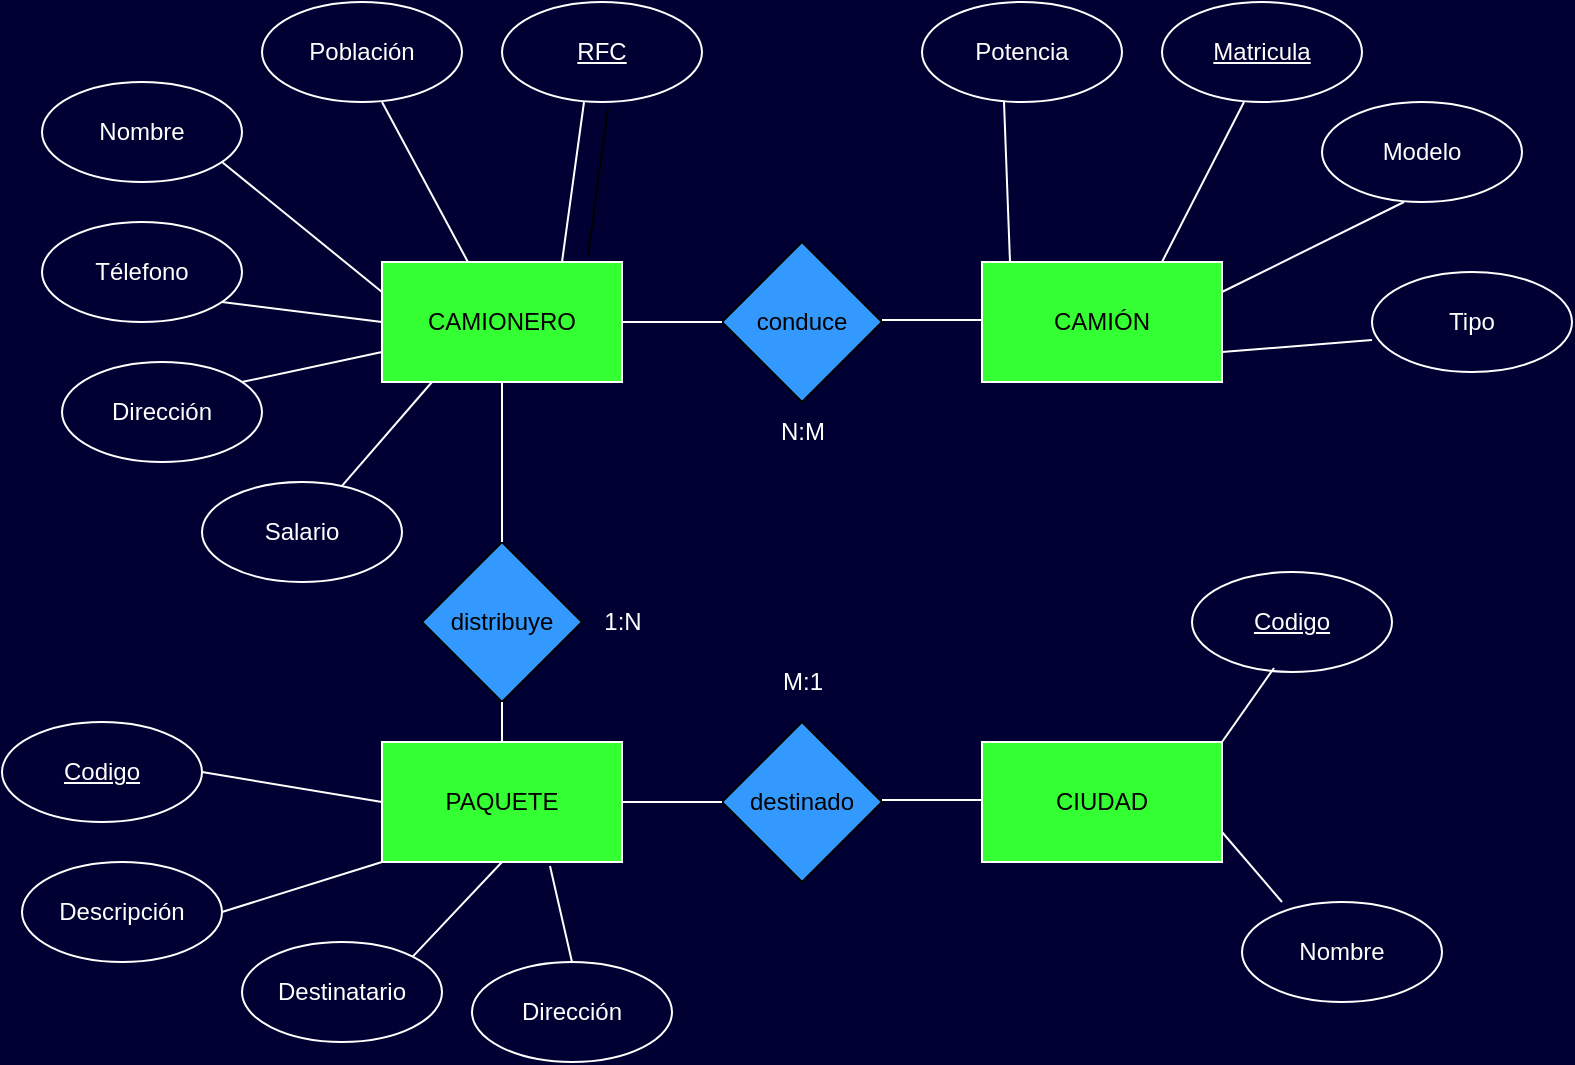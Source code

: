 <mxfile version="21.7.0" type="github">
  <diagram name="Página-1" id="H_9z4XiNr1iYHsZXEgPZ">
    <mxGraphModel dx="1035" dy="607" grid="1" gridSize="10" guides="1" tooltips="1" connect="1" arrows="1" fold="1" page="1" pageScale="1" pageWidth="827" pageHeight="1169" background="#000033" math="0" shadow="0">
      <root>
        <mxCell id="0" />
        <mxCell id="1" parent="0" />
        <mxCell id="esi2cajje_tVkEboG6L--1" value="CAMIONERO" style="rounded=0;whiteSpace=wrap;html=1;strokeColor=#FFFFFF;fillColor=#33FF33;" vertex="1" parent="1">
          <mxGeometry x="220" y="160" width="120" height="60" as="geometry" />
        </mxCell>
        <mxCell id="esi2cajje_tVkEboG6L--7" value="Nombre" style="ellipse;whiteSpace=wrap;html=1;fillColor=#000033;fontColor=#FFFFFF;strokeColor=#FFFFFF;" vertex="1" parent="1">
          <mxGeometry x="50" y="70" width="100" height="50" as="geometry" />
        </mxCell>
        <mxCell id="esi2cajje_tVkEboG6L--11" value="" style="endArrow=none;html=1;rounded=0;entryX=0.43;entryY=1.06;entryDx=0;entryDy=0;entryPerimeter=0;exitX=0.858;exitY=-0.05;exitDx=0;exitDy=0;exitPerimeter=0;" edge="1" parent="1" source="esi2cajje_tVkEboG6L--1">
          <mxGeometry width="50" height="50" relative="1" as="geometry">
            <mxPoint x="320" y="220" as="sourcePoint" />
            <mxPoint x="333" y="83" as="targetPoint" />
          </mxGeometry>
        </mxCell>
        <mxCell id="esi2cajje_tVkEboG6L--12" value="Población" style="ellipse;whiteSpace=wrap;html=1;fillColor=#000033;fontColor=#FFFFFF;strokeColor=#FFFFFF;" vertex="1" parent="1">
          <mxGeometry x="160" y="30" width="100" height="50" as="geometry" />
        </mxCell>
        <mxCell id="esi2cajje_tVkEboG6L--13" value="&lt;u&gt;RFC&lt;/u&gt;" style="ellipse;whiteSpace=wrap;html=1;fillColor=#000033;fontColor=#FFFFFF;strokeColor=#FFFFFF;" vertex="1" parent="1">
          <mxGeometry x="280" y="30" width="100" height="50" as="geometry" />
        </mxCell>
        <mxCell id="esi2cajje_tVkEboG6L--14" value="Télefono" style="ellipse;whiteSpace=wrap;html=1;fillColor=#000033;fontColor=#FFFFFF;strokeColor=#FFFFFF;" vertex="1" parent="1">
          <mxGeometry x="50" y="140" width="100" height="50" as="geometry" />
        </mxCell>
        <mxCell id="esi2cajje_tVkEboG6L--16" value="Dirección" style="ellipse;whiteSpace=wrap;html=1;fillColor=#000033;fontColor=#FFFFFF;strokeColor=#FFFFFF;" vertex="1" parent="1">
          <mxGeometry x="60" y="210" width="100" height="50" as="geometry" />
        </mxCell>
        <mxCell id="esi2cajje_tVkEboG6L--17" value="Salario" style="ellipse;whiteSpace=wrap;html=1;fillColor=#000033;fontColor=#FFFFFF;strokeColor=#FFFFFF;" vertex="1" parent="1">
          <mxGeometry x="130" y="270" width="100" height="50" as="geometry" />
        </mxCell>
        <mxCell id="esi2cajje_tVkEboG6L--18" value="" style="endArrow=none;html=1;rounded=0;entryX=0.41;entryY=1;entryDx=0;entryDy=0;entryPerimeter=0;exitX=0.75;exitY=0;exitDx=0;exitDy=0;strokeColor=#FFFFFF;" edge="1" parent="1" source="esi2cajje_tVkEboG6L--1" target="esi2cajje_tVkEboG6L--13">
          <mxGeometry width="50" height="50" relative="1" as="geometry">
            <mxPoint x="320" y="220" as="sourcePoint" />
            <mxPoint x="370" y="170" as="targetPoint" />
          </mxGeometry>
        </mxCell>
        <mxCell id="esi2cajje_tVkEboG6L--19" value="" style="endArrow=none;html=1;rounded=0;entryX=0.41;entryY=1;entryDx=0;entryDy=0;entryPerimeter=0;exitX=0.358;exitY=0;exitDx=0;exitDy=0;strokeColor=#FFFFFF;exitPerimeter=0;" edge="1" parent="1" source="esi2cajje_tVkEboG6L--1">
          <mxGeometry width="50" height="50" relative="1" as="geometry">
            <mxPoint x="209" y="160" as="sourcePoint" />
            <mxPoint x="220" y="80" as="targetPoint" />
          </mxGeometry>
        </mxCell>
        <mxCell id="esi2cajje_tVkEboG6L--20" value="" style="endArrow=none;html=1;rounded=0;entryX=0.41;entryY=1;entryDx=0;entryDy=0;entryPerimeter=0;exitX=0;exitY=0.25;exitDx=0;exitDy=0;strokeColor=#FFFFFF;" edge="1" parent="1" source="esi2cajje_tVkEboG6L--1">
          <mxGeometry width="50" height="50" relative="1" as="geometry">
            <mxPoint x="183" y="190" as="sourcePoint" />
            <mxPoint x="140" y="110" as="targetPoint" />
          </mxGeometry>
        </mxCell>
        <mxCell id="esi2cajje_tVkEboG6L--21" value="" style="endArrow=none;html=1;rounded=0;entryX=0.41;entryY=1;entryDx=0;entryDy=0;entryPerimeter=0;exitX=0;exitY=0.5;exitDx=0;exitDy=0;strokeColor=#FFFFFF;" edge="1" parent="1" source="esi2cajje_tVkEboG6L--1">
          <mxGeometry width="50" height="50" relative="1" as="geometry">
            <mxPoint x="220" y="245" as="sourcePoint" />
            <mxPoint x="140" y="180" as="targetPoint" />
          </mxGeometry>
        </mxCell>
        <mxCell id="esi2cajje_tVkEboG6L--22" value="" style="endArrow=none;html=1;rounded=0;entryX=0.41;entryY=1;entryDx=0;entryDy=0;entryPerimeter=0;exitX=0;exitY=0.75;exitDx=0;exitDy=0;strokeColor=#FFFFFF;" edge="1" parent="1" source="esi2cajje_tVkEboG6L--1">
          <mxGeometry width="50" height="50" relative="1" as="geometry">
            <mxPoint x="230" y="230" as="sourcePoint" />
            <mxPoint x="150" y="220" as="targetPoint" />
          </mxGeometry>
        </mxCell>
        <mxCell id="esi2cajje_tVkEboG6L--23" value="" style="endArrow=none;html=1;rounded=0;exitX=0;exitY=0.75;exitDx=0;exitDy=0;strokeColor=#FFFFFF;" edge="1" parent="1" target="esi2cajje_tVkEboG6L--17">
          <mxGeometry width="50" height="50" relative="1" as="geometry">
            <mxPoint x="245" y="220" as="sourcePoint" />
            <mxPoint x="175" y="235" as="targetPoint" />
          </mxGeometry>
        </mxCell>
        <mxCell id="esi2cajje_tVkEboG6L--24" value="conduce" style="rhombus;whiteSpace=wrap;html=1;fillColor=#3399FF;" vertex="1" parent="1">
          <mxGeometry x="390" y="150" width="80" height="80" as="geometry" />
        </mxCell>
        <mxCell id="esi2cajje_tVkEboG6L--26" value="" style="endArrow=none;html=1;rounded=0;exitX=1;exitY=0.5;exitDx=0;exitDy=0;strokeColor=#FFFFFF;" edge="1" parent="1" source="esi2cajje_tVkEboG6L--1">
          <mxGeometry width="50" height="50" relative="1" as="geometry">
            <mxPoint x="320" y="170" as="sourcePoint" />
            <mxPoint x="390" y="190" as="targetPoint" />
          </mxGeometry>
        </mxCell>
        <mxCell id="esi2cajje_tVkEboG6L--27" value="CAMIÓN" style="rounded=0;whiteSpace=wrap;html=1;strokeColor=#FFFFFF;fillColor=#33FF33;" vertex="1" parent="1">
          <mxGeometry x="520" y="160" width="120" height="60" as="geometry" />
        </mxCell>
        <mxCell id="esi2cajje_tVkEboG6L--28" value="&lt;u&gt;Matricula&lt;/u&gt;" style="ellipse;whiteSpace=wrap;html=1;fillColor=#000033;fontColor=#FFFFFF;strokeColor=#FFFFFF;" vertex="1" parent="1">
          <mxGeometry x="610" y="30" width="100" height="50" as="geometry" />
        </mxCell>
        <mxCell id="esi2cajje_tVkEboG6L--29" value="" style="endArrow=none;html=1;rounded=0;entryX=0.41;entryY=1;entryDx=0;entryDy=0;entryPerimeter=0;exitX=0.75;exitY=0;exitDx=0;exitDy=0;strokeColor=#FFFFFF;" edge="1" parent="1" target="esi2cajje_tVkEboG6L--28" source="esi2cajje_tVkEboG6L--27">
          <mxGeometry width="50" height="50" relative="1" as="geometry">
            <mxPoint x="640" y="160" as="sourcePoint" />
            <mxPoint x="700" y="170" as="targetPoint" />
          </mxGeometry>
        </mxCell>
        <mxCell id="esi2cajje_tVkEboG6L--30" value="Potencia" style="ellipse;whiteSpace=wrap;html=1;fillColor=#000033;fontColor=#FFFFFF;strokeColor=#FFFFFF;" vertex="1" parent="1">
          <mxGeometry x="490" y="30" width="100" height="50" as="geometry" />
        </mxCell>
        <mxCell id="esi2cajje_tVkEboG6L--31" value="" style="endArrow=none;html=1;rounded=0;entryX=0.41;entryY=1;entryDx=0;entryDy=0;entryPerimeter=0;strokeColor=#FFFFFF;" edge="1" parent="1" target="esi2cajje_tVkEboG6L--30">
          <mxGeometry width="50" height="50" relative="1" as="geometry">
            <mxPoint x="534" y="160" as="sourcePoint" />
            <mxPoint x="580" y="170" as="targetPoint" />
          </mxGeometry>
        </mxCell>
        <mxCell id="esi2cajje_tVkEboG6L--32" value="" style="endArrow=none;html=1;rounded=0;exitX=1;exitY=0.5;exitDx=0;exitDy=0;strokeColor=#FFFFFF;" edge="1" parent="1">
          <mxGeometry width="50" height="50" relative="1" as="geometry">
            <mxPoint x="470" y="189" as="sourcePoint" />
            <mxPoint x="520" y="189" as="targetPoint" />
          </mxGeometry>
        </mxCell>
        <mxCell id="esi2cajje_tVkEboG6L--33" value="Modelo" style="ellipse;whiteSpace=wrap;html=1;fillColor=#000033;fontColor=#FFFFFF;strokeColor=#FFFFFF;" vertex="1" parent="1">
          <mxGeometry x="690" y="80" width="100" height="50" as="geometry" />
        </mxCell>
        <mxCell id="esi2cajje_tVkEboG6L--34" value="" style="endArrow=none;html=1;rounded=0;entryX=0.41;entryY=1;entryDx=0;entryDy=0;entryPerimeter=0;exitX=1;exitY=0.25;exitDx=0;exitDy=0;strokeColor=#FFFFFF;" edge="1" parent="1" target="esi2cajje_tVkEboG6L--33" source="esi2cajje_tVkEboG6L--27">
          <mxGeometry width="50" height="50" relative="1" as="geometry">
            <mxPoint x="720" y="210" as="sourcePoint" />
            <mxPoint x="780" y="220" as="targetPoint" />
          </mxGeometry>
        </mxCell>
        <mxCell id="esi2cajje_tVkEboG6L--35" value="Tipo" style="ellipse;whiteSpace=wrap;html=1;fillColor=#000033;fontColor=#FFFFFF;strokeColor=#FFFFFF;" vertex="1" parent="1">
          <mxGeometry x="715" y="165" width="100" height="50" as="geometry" />
        </mxCell>
        <mxCell id="esi2cajje_tVkEboG6L--36" value="" style="endArrow=none;html=1;rounded=0;entryX=0;entryY=0.68;entryDx=0;entryDy=0;entryPerimeter=0;exitX=1;exitY=0.75;exitDx=0;exitDy=0;strokeColor=#FFFFFF;" edge="1" parent="1" target="esi2cajje_tVkEboG6L--35" source="esi2cajje_tVkEboG6L--27">
          <mxGeometry width="50" height="50" relative="1" as="geometry">
            <mxPoint x="665" y="260" as="sourcePoint" />
            <mxPoint x="805" y="305" as="targetPoint" />
          </mxGeometry>
        </mxCell>
        <mxCell id="esi2cajje_tVkEboG6L--37" value="distribuye" style="rhombus;whiteSpace=wrap;html=1;fillColor=#3399FF;" vertex="1" parent="1">
          <mxGeometry x="240" y="300" width="80" height="80" as="geometry" />
        </mxCell>
        <mxCell id="esi2cajje_tVkEboG6L--38" value="" style="endArrow=none;html=1;rounded=0;exitX=0.5;exitY=0;exitDx=0;exitDy=0;strokeColor=#FFFFFF;entryX=0.5;entryY=1;entryDx=0;entryDy=0;" edge="1" parent="1" source="esi2cajje_tVkEboG6L--37" target="esi2cajje_tVkEboG6L--1">
          <mxGeometry width="50" height="50" relative="1" as="geometry">
            <mxPoint x="280" y="259" as="sourcePoint" />
            <mxPoint x="330" y="259" as="targetPoint" />
          </mxGeometry>
        </mxCell>
        <mxCell id="esi2cajje_tVkEboG6L--39" value="PAQUETE" style="rounded=0;whiteSpace=wrap;html=1;strokeColor=#FFFFFF;fillColor=#33FF33;" vertex="1" parent="1">
          <mxGeometry x="220" y="400" width="120" height="60" as="geometry" />
        </mxCell>
        <mxCell id="esi2cajje_tVkEboG6L--40" value="" style="endArrow=none;html=1;rounded=0;exitX=0.5;exitY=0;exitDx=0;exitDy=0;strokeColor=#FFFFFF;entryX=0.5;entryY=1;entryDx=0;entryDy=0;" edge="1" parent="1" source="esi2cajje_tVkEboG6L--39" target="esi2cajje_tVkEboG6L--37">
          <mxGeometry width="50" height="50" relative="1" as="geometry">
            <mxPoint x="290" y="310" as="sourcePoint" />
            <mxPoint x="290" y="230" as="targetPoint" />
          </mxGeometry>
        </mxCell>
        <mxCell id="esi2cajje_tVkEboG6L--41" value="&lt;u&gt;Codigo&lt;/u&gt;" style="ellipse;whiteSpace=wrap;html=1;fillColor=#000033;fontColor=#FFFFFF;strokeColor=#FFFFFF;" vertex="1" parent="1">
          <mxGeometry x="30" y="390" width="100" height="50" as="geometry" />
        </mxCell>
        <mxCell id="esi2cajje_tVkEboG6L--42" value="" style="endArrow=none;html=1;rounded=0;entryX=1;entryY=0.5;entryDx=0;entryDy=0;exitX=0;exitY=0.5;exitDx=0;exitDy=0;strokeColor=#FFFFFF;" edge="1" parent="1" target="esi2cajje_tVkEboG6L--41" source="esi2cajje_tVkEboG6L--39">
          <mxGeometry width="50" height="50" relative="1" as="geometry">
            <mxPoint x="60" y="520" as="sourcePoint" />
            <mxPoint x="120" y="530" as="targetPoint" />
          </mxGeometry>
        </mxCell>
        <mxCell id="esi2cajje_tVkEboG6L--47" value="Descripción" style="ellipse;whiteSpace=wrap;html=1;fillColor=#000033;fontColor=#FFFFFF;strokeColor=#FFFFFF;" vertex="1" parent="1">
          <mxGeometry x="40" y="460" width="100" height="50" as="geometry" />
        </mxCell>
        <mxCell id="esi2cajje_tVkEboG6L--48" value="" style="endArrow=none;html=1;rounded=0;entryX=1;entryY=0.5;entryDx=0;entryDy=0;exitX=0;exitY=1;exitDx=0;exitDy=0;strokeColor=#FFFFFF;" edge="1" parent="1" target="esi2cajje_tVkEboG6L--47" source="esi2cajje_tVkEboG6L--39">
          <mxGeometry width="50" height="50" relative="1" as="geometry">
            <mxPoint x="230" y="500" as="sourcePoint" />
            <mxPoint x="130" y="600" as="targetPoint" />
          </mxGeometry>
        </mxCell>
        <mxCell id="esi2cajje_tVkEboG6L--49" value="Destinatario" style="ellipse;whiteSpace=wrap;html=1;fillColor=#000033;fontColor=#FFFFFF;strokeColor=#FFFFFF;" vertex="1" parent="1">
          <mxGeometry x="150" y="500" width="100" height="50" as="geometry" />
        </mxCell>
        <mxCell id="esi2cajje_tVkEboG6L--50" value="" style="endArrow=none;html=1;rounded=0;entryX=1;entryY=0;entryDx=0;entryDy=0;exitX=0.5;exitY=1;exitDx=0;exitDy=0;strokeColor=#FFFFFF;" edge="1" parent="1" target="esi2cajje_tVkEboG6L--49" source="esi2cajje_tVkEboG6L--39">
          <mxGeometry width="50" height="50" relative="1" as="geometry">
            <mxPoint x="330" y="500" as="sourcePoint" />
            <mxPoint x="240" y="640" as="targetPoint" />
          </mxGeometry>
        </mxCell>
        <mxCell id="esi2cajje_tVkEboG6L--51" value="Dirección" style="ellipse;whiteSpace=wrap;html=1;fillColor=#000033;fontColor=#FFFFFF;strokeColor=#FFFFFF;" vertex="1" parent="1">
          <mxGeometry x="265" y="510" width="100" height="50" as="geometry" />
        </mxCell>
        <mxCell id="esi2cajje_tVkEboG6L--52" value="" style="endArrow=none;html=1;rounded=0;entryX=0.5;entryY=0;entryDx=0;entryDy=0;exitX=0.7;exitY=1.033;exitDx=0;exitDy=0;strokeColor=#FFFFFF;exitPerimeter=0;" edge="1" parent="1" target="esi2cajje_tVkEboG6L--51" source="esi2cajje_tVkEboG6L--39">
          <mxGeometry width="50" height="50" relative="1" as="geometry">
            <mxPoint x="395" y="470" as="sourcePoint" />
            <mxPoint x="355" y="650" as="targetPoint" />
          </mxGeometry>
        </mxCell>
        <mxCell id="esi2cajje_tVkEboG6L--53" value="CIUDAD" style="rounded=0;whiteSpace=wrap;html=1;strokeColor=#FFFFFF;fillColor=#33FF33;" vertex="1" parent="1">
          <mxGeometry x="520" y="400" width="120" height="60" as="geometry" />
        </mxCell>
        <mxCell id="esi2cajje_tVkEboG6L--60" value="destinado" style="rhombus;whiteSpace=wrap;html=1;fillColor=#3399FF;" vertex="1" parent="1">
          <mxGeometry x="390" y="390" width="80" height="80" as="geometry" />
        </mxCell>
        <mxCell id="esi2cajje_tVkEboG6L--61" value="" style="endArrow=none;html=1;rounded=0;exitX=1;exitY=0.5;exitDx=0;exitDy=0;strokeColor=#FFFFFF;" edge="1" parent="1">
          <mxGeometry width="50" height="50" relative="1" as="geometry">
            <mxPoint x="340" y="430" as="sourcePoint" />
            <mxPoint x="390" y="430" as="targetPoint" />
          </mxGeometry>
        </mxCell>
        <mxCell id="esi2cajje_tVkEboG6L--62" value="" style="endArrow=none;html=1;rounded=0;exitX=1;exitY=0.5;exitDx=0;exitDy=0;strokeColor=#FFFFFF;" edge="1" parent="1">
          <mxGeometry width="50" height="50" relative="1" as="geometry">
            <mxPoint x="470" y="429" as="sourcePoint" />
            <mxPoint x="520" y="429" as="targetPoint" />
          </mxGeometry>
        </mxCell>
        <mxCell id="esi2cajje_tVkEboG6L--63" value="&lt;u&gt;Codigo&lt;/u&gt;" style="ellipse;whiteSpace=wrap;html=1;fillColor=#000033;fontColor=#FFFFFF;strokeColor=#FFFFFF;" vertex="1" parent="1">
          <mxGeometry x="625" y="315" width="100" height="50" as="geometry" />
        </mxCell>
        <mxCell id="esi2cajje_tVkEboG6L--64" value="" style="endArrow=none;html=1;rounded=0;exitX=1;exitY=0;exitDx=0;exitDy=0;strokeColor=#FFFFFF;entryX=0.41;entryY=0.96;entryDx=0;entryDy=0;entryPerimeter=0;" edge="1" parent="1" target="esi2cajje_tVkEboG6L--63" source="esi2cajje_tVkEboG6L--53">
          <mxGeometry width="50" height="50" relative="1" as="geometry">
            <mxPoint x="815" y="355" as="sourcePoint" />
            <mxPoint x="680" y="370" as="targetPoint" />
          </mxGeometry>
        </mxCell>
        <mxCell id="esi2cajje_tVkEboG6L--67" value="Nombre" style="ellipse;whiteSpace=wrap;html=1;fillColor=#000033;fontColor=#FFFFFF;strokeColor=#FFFFFF;" vertex="1" parent="1">
          <mxGeometry x="650" y="480" width="100" height="50" as="geometry" />
        </mxCell>
        <mxCell id="esi2cajje_tVkEboG6L--68" value="" style="endArrow=none;html=1;rounded=0;entryX=0.2;entryY=0;entryDx=0;entryDy=0;exitX=1;exitY=0.75;exitDx=0;exitDy=0;strokeColor=#FFFFFF;entryPerimeter=0;" edge="1" parent="1" target="esi2cajje_tVkEboG6L--67" source="esi2cajje_tVkEboG6L--53">
          <mxGeometry width="50" height="50" relative="1" as="geometry">
            <mxPoint x="780" y="440" as="sourcePoint" />
            <mxPoint x="740" y="620" as="targetPoint" />
          </mxGeometry>
        </mxCell>
        <mxCell id="esi2cajje_tVkEboG6L--69" value="&lt;font color=&quot;#ffffff&quot;&gt;N:M&lt;/font&gt;" style="text;html=1;align=center;verticalAlign=middle;resizable=0;points=[];autosize=1;strokeColor=none;fillColor=none;" vertex="1" parent="1">
          <mxGeometry x="405" y="230" width="50" height="30" as="geometry" />
        </mxCell>
        <mxCell id="esi2cajje_tVkEboG6L--70" value="&lt;font color=&quot;#ffffff&quot;&gt;1:N&lt;br&gt;&lt;/font&gt;" style="text;html=1;align=center;verticalAlign=middle;resizable=0;points=[];autosize=1;strokeColor=none;fillColor=none;" vertex="1" parent="1">
          <mxGeometry x="320" y="325" width="40" height="30" as="geometry" />
        </mxCell>
        <mxCell id="esi2cajje_tVkEboG6L--71" value="&lt;font color=&quot;#ffffff&quot;&gt;M:1&lt;br&gt;&lt;/font&gt;" style="text;html=1;align=center;verticalAlign=middle;resizable=0;points=[];autosize=1;strokeColor=none;fillColor=none;" vertex="1" parent="1">
          <mxGeometry x="410" y="355" width="40" height="30" as="geometry" />
        </mxCell>
      </root>
    </mxGraphModel>
  </diagram>
</mxfile>
